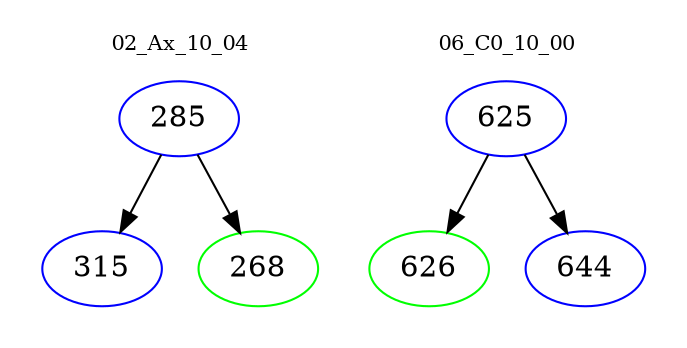 digraph{
subgraph cluster_0 {
color = white
label = "02_Ax_10_04";
fontsize=10;
T0_285 [label="285", color="blue"]
T0_285 -> T0_315 [color="black"]
T0_315 [label="315", color="blue"]
T0_285 -> T0_268 [color="black"]
T0_268 [label="268", color="green"]
}
subgraph cluster_1 {
color = white
label = "06_C0_10_00";
fontsize=10;
T1_625 [label="625", color="blue"]
T1_625 -> T1_626 [color="black"]
T1_626 [label="626", color="green"]
T1_625 -> T1_644 [color="black"]
T1_644 [label="644", color="blue"]
}
}
